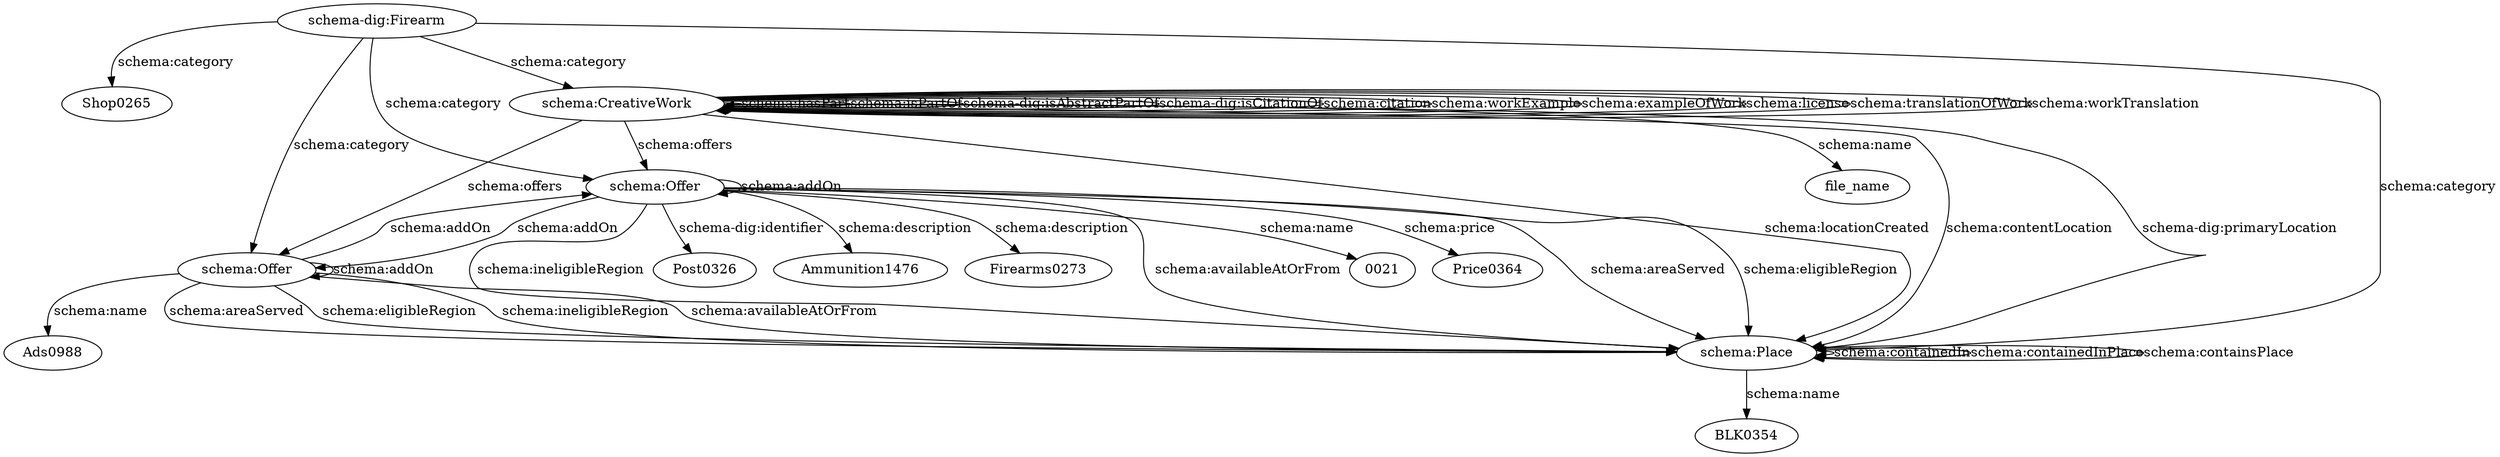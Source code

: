 digraph {
  Shop0265 [type=attribute_name,label=Shop0265]
  "schema-dig:Firearm1" [type=class_uri,label="schema-dig:Firearm"]
  file_name [type=attribute_name,label=file_name]
  "schema:CreativeWork1" [type=class_uri,label="schema:CreativeWork"]
  Post0326 [type=attribute_name,label=Post0326]
  "schema:Offer1" [type=class_uri,label="schema:Offer"]
  Ammunition1476 [type=attribute_name,label=Ammunition1476]
  Firearms0273 [type=attribute_name,label=Firearms0273]
  "0021" [type=attribute_name,label="0021"]
  Price0364 [type=attribute_name,label=Price0364]
  Ads0988 [type=attribute_name,label=Ads0988]
  "schema:Offer2" [type=class_uri,label="schema:Offer"]
  BLK0354 [type=attribute_name,label=BLK0354]
  "schema:Place1" [type=class_uri,label="schema:Place"]
  "schema-dig:Firearm1" -> Shop0265 [label="schema:category",type=st_property_uri]
  "schema:CreativeWork1" -> file_name [label="schema:name",type=st_property_uri]
  "schema:Offer1" -> Post0326 [label="schema-dig:identifier",type=st_property_uri]
  "schema:Offer1" -> Ammunition1476 [label="schema:description",type=st_property_uri]
  "schema:Offer1" -> Firearms0273 [label="schema:description",type=st_property_uri]
  "schema:Offer1" -> "0021" [label="schema:name",type=st_property_uri]
  "schema:Offer1" -> Price0364 [label="schema:price",type=st_property_uri]
  "schema:Offer2" -> Ads0988 [label="schema:name",type=st_property_uri]
  "schema:Place1" -> BLK0354 [label="schema:name",type=st_property_uri]
  "schema:CreativeWork1" -> "schema:CreativeWork1" [label="schema:hasPart",type=direct_property_uri,weight=1]
  "schema:CreativeWork1" -> "schema:CreativeWork1" [label="schema:isPartOf",type=direct_property_uri,weight=1]
  "schema:CreativeWork1" -> "schema:CreativeWork1" [label="schema-dig:isAbstractPartOf",type=direct_property_uri,weight=1]
  "schema:CreativeWork1" -> "schema:CreativeWork1" [label="schema-dig:isCitationOf",type=direct_property_uri,weight=1]
  "schema:CreativeWork1" -> "schema:CreativeWork1" [label="schema:citation",type=direct_property_uri,weight=1]
  "schema:CreativeWork1" -> "schema:CreativeWork1" [label="schema:workExample",type=direct_property_uri,weight=1]
  "schema:CreativeWork1" -> "schema:CreativeWork1" [label="schema:exampleOfWork",type=direct_property_uri,weight=1]
  "schema:CreativeWork1" -> "schema:CreativeWork1" [label="schema:license",type=direct_property_uri,weight=1]
  "schema:CreativeWork1" -> "schema:CreativeWork1" [label="schema:translationOfWork",type=direct_property_uri,weight=1]
  "schema:CreativeWork1" -> "schema:CreativeWork1" [label="schema:workTranslation",type=direct_property_uri,weight=1]
  "schema:CreativeWork1" -> "schema:Offer1" [label="schema:offers",type=direct_property_uri,weight=1]
  "schema:CreativeWork1" -> "schema:Offer2" [label="schema:offers",type=direct_property_uri,weight=1]
  "schema:CreativeWork1" -> "schema:Place1" [label="schema:locationCreated",type=direct_property_uri,weight=1]
  "schema:CreativeWork1" -> "schema:Place1" [label="schema-dig:primaryLocation",type=direct_property_uri,weight=1]
  "schema:CreativeWork1" -> "schema:Place1" [label="schema:contentLocation",type=direct_property_uri,weight=1]
  "schema:Offer1" -> "schema:Offer1" [label="schema:addOn",type=direct_property_uri,weight=1]
  "schema:Offer1" -> "schema:Offer2" [label="schema:addOn",type=direct_property_uri,weight=1]
  "schema:Offer2" -> "schema:Offer1" [label="schema:addOn",type=direct_property_uri,weight=1]
  "schema:Offer2" -> "schema:Offer2" [label="schema:addOn",type=direct_property_uri,weight=1]
  "schema:Offer1" -> "schema:Place1" [label="schema:ineligibleRegion",type=direct_property_uri,weight=1]
  "schema:Offer2" -> "schema:Place1" [label="schema:ineligibleRegion",type=direct_property_uri,weight=1]
  "schema:Offer1" -> "schema:Place1" [label="schema:availableAtOrFrom",type=direct_property_uri,weight=1]
  "schema:Offer2" -> "schema:Place1" [label="schema:availableAtOrFrom",type=direct_property_uri,weight=1]
  "schema:Offer1" -> "schema:Place1" [label="schema:areaServed",type=direct_property_uri,weight=1]
  "schema:Offer2" -> "schema:Place1" [label="schema:areaServed",type=direct_property_uri,weight=1]
  "schema:Offer1" -> "schema:Place1" [label="schema:eligibleRegion",type=direct_property_uri,weight=1]
  "schema:Offer2" -> "schema:Place1" [label="schema:eligibleRegion",type=direct_property_uri,weight=1]
  "schema:Place1" -> "schema:Place1" [label="schema:containedIn",type=direct_property_uri,weight=1]
  "schema:Place1" -> "schema:Place1" [label="schema:containedInPlace",type=direct_property_uri,weight=1]
  "schema:Place1" -> "schema:Place1" [label="schema:containsPlace",type=direct_property_uri,weight=1]
  "schema-dig:Firearm1" -> "schema:CreativeWork1" [label="schema:category",type=inherited,weight=4]
  "schema-dig:Firearm1" -> "schema:Offer1" [label="schema:category",type=inherited,weight=4]
  "schema-dig:Firearm1" -> "schema:Offer2" [label="schema:category",type=inherited,weight=4]
  "schema-dig:Firearm1" -> "schema:Place1" [label="schema:category",type=inherited,weight=4]
}
